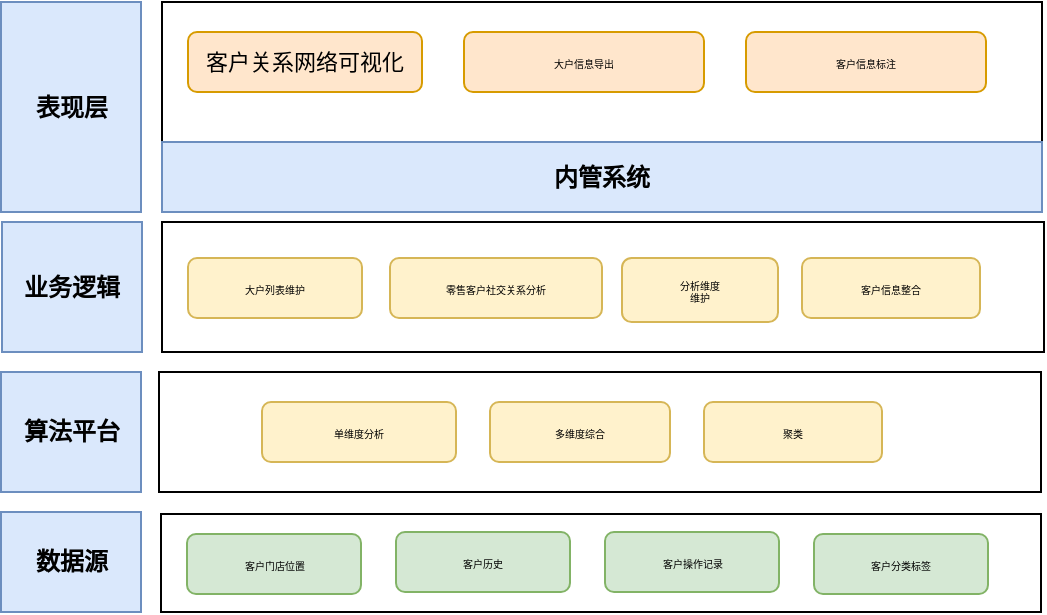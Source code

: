 <mxfile version="12.4.1" type="github" pages="1">
  <diagram id="0qXy8Reg5hbOZOl-131f" name="Page-1">
    <mxGraphModel dx="1761" dy="464" grid="1" gridSize="10" guides="1" tooltips="1" connect="1" arrows="1" fold="1" page="1" pageScale="1" pageWidth="827" pageHeight="1169" math="0" shadow="0">
      <root>
        <mxCell id="0"/>
        <mxCell id="1" parent="0"/>
        <mxCell id="oRpRngnGORwK8TL-fAgR-2" value="" style="rounded=0;whiteSpace=wrap;html=1;fontSize=9;" parent="1" vertex="1">
          <mxGeometry x="79.5" y="476" width="440" height="49" as="geometry"/>
        </mxCell>
        <mxCell id="oRpRngnGORwK8TL-fAgR-4" value="" style="rounded=0;whiteSpace=wrap;html=1;fontSize=9;" parent="1" vertex="1">
          <mxGeometry x="80" y="220" width="440" height="70" as="geometry"/>
        </mxCell>
        <mxCell id="oRpRngnGORwK8TL-fAgR-6" value="表现层" style="rounded=0;whiteSpace=wrap;html=1;fillColor=#dae8fc;strokeColor=#6c8ebf;fontStyle=1" parent="1" vertex="1">
          <mxGeometry x="-0.5" y="220" width="70" height="105" as="geometry"/>
        </mxCell>
        <mxCell id="oRpRngnGORwK8TL-fAgR-7" value="数据源" style="rounded=0;whiteSpace=wrap;html=1;fillColor=#dae8fc;strokeColor=#6c8ebf;fontStyle=1" parent="1" vertex="1">
          <mxGeometry x="-0.5" y="475" width="70" height="50" as="geometry"/>
        </mxCell>
        <mxCell id="oRpRngnGORwK8TL-fAgR-9" value="大户信息导出" style="rounded=1;whiteSpace=wrap;html=1;fillColor=#ffe6cc;strokeColor=#d79b00;fontSize=5;" parent="1" vertex="1">
          <mxGeometry x="231" y="235" width="120" height="30" as="geometry"/>
        </mxCell>
        <mxCell id="oRpRngnGORwK8TL-fAgR-10" value="&lt;span style=&quot;font-size: 11px&quot;&gt;客户关系网络可视化&lt;br&gt;&lt;/span&gt;" style="rounded=1;whiteSpace=wrap;html=1;fillColor=#ffe6cc;strokeColor=#d79b00;fontSize=5;" parent="1" vertex="1">
          <mxGeometry x="93" y="235" width="117" height="30" as="geometry"/>
        </mxCell>
        <mxCell id="oRpRngnGORwK8TL-fAgR-13" value="客户信息标注" style="rounded=1;whiteSpace=wrap;html=1;fillColor=#ffe6cc;strokeColor=#d79b00;fontSize=5;" parent="1" vertex="1">
          <mxGeometry x="372" y="235" width="120" height="30" as="geometry"/>
        </mxCell>
        <mxCell id="oRpRngnGORwK8TL-fAgR-29" value="算法平台" style="rounded=0;whiteSpace=wrap;html=1;fillColor=#dae8fc;strokeColor=#6c8ebf;fontStyle=1" parent="1" vertex="1">
          <mxGeometry x="-0.5" y="405" width="70" height="60" as="geometry"/>
        </mxCell>
        <mxCell id="oRpRngnGORwK8TL-fAgR-30" value="" style="rounded=0;whiteSpace=wrap;html=1;fontSize=9;" parent="1" vertex="1">
          <mxGeometry x="78.5" y="405" width="441" height="60" as="geometry"/>
        </mxCell>
        <mxCell id="oRpRngnGORwK8TL-fAgR-31" value="单维度分析" style="rounded=1;whiteSpace=wrap;html=1;fillColor=#fff2cc;strokeColor=#d6b656;fontSize=5;" parent="1" vertex="1">
          <mxGeometry x="130" y="420" width="97" height="30" as="geometry"/>
        </mxCell>
        <mxCell id="oRpRngnGORwK8TL-fAgR-32" value="聚类" style="rounded=1;whiteSpace=wrap;html=1;fillColor=#fff2cc;strokeColor=#d6b656;fontSize=5;" parent="1" vertex="1">
          <mxGeometry x="351" y="420" width="89" height="30" as="geometry"/>
        </mxCell>
        <mxCell id="oRpRngnGORwK8TL-fAgR-33" value="多维度综合" style="rounded=1;whiteSpace=wrap;html=1;fillColor=#fff2cc;strokeColor=#d6b656;fontSize=5;" parent="1" vertex="1">
          <mxGeometry x="244" y="420" width="90" height="30" as="geometry"/>
        </mxCell>
        <mxCell id="oRpRngnGORwK8TL-fAgR-41" value="业务逻辑" style="rounded=0;whiteSpace=wrap;html=1;fillColor=#dae8fc;strokeColor=#6c8ebf;fontStyle=1" parent="1" vertex="1">
          <mxGeometry y="330" width="70" height="65" as="geometry"/>
        </mxCell>
        <mxCell id="oRpRngnGORwK8TL-fAgR-42" value="" style="rounded=0;whiteSpace=wrap;html=1;" parent="1" vertex="1">
          <mxGeometry x="80" y="330" width="441" height="65" as="geometry"/>
        </mxCell>
        <mxCell id="oRpRngnGORwK8TL-fAgR-45" value="大户列表维护" style="rounded=1;whiteSpace=wrap;html=1;fillColor=#fff2cc;strokeColor=#d6b656;fontSize=5;" parent="1" vertex="1">
          <mxGeometry x="93" y="348" width="87" height="30" as="geometry"/>
        </mxCell>
        <mxCell id="oRpRngnGORwK8TL-fAgR-50" value="零售客户社交关系分析" style="rounded=1;whiteSpace=wrap;html=1;fillColor=#fff2cc;strokeColor=#d6b656;fontSize=5;" parent="1" vertex="1">
          <mxGeometry x="194" y="348" width="106" height="30" as="geometry"/>
        </mxCell>
        <mxCell id="oRpRngnGORwK8TL-fAgR-55" value="客户门店位置" style="rounded=1;whiteSpace=wrap;html=1;fillColor=#d5e8d4;strokeColor=#82b366;fontSize=5;" parent="1" vertex="1">
          <mxGeometry x="92.5" y="486" width="87" height="30" as="geometry"/>
        </mxCell>
        <mxCell id="oRpRngnGORwK8TL-fAgR-56" value="客户历史" style="rounded=1;whiteSpace=wrap;html=1;fillColor=#d5e8d4;strokeColor=#82b366;fontSize=5;" parent="1" vertex="1">
          <mxGeometry x="197" y="485" width="87" height="30" as="geometry"/>
        </mxCell>
        <mxCell id="oRpRngnGORwK8TL-fAgR-57" value="客户操作记录" style="rounded=1;whiteSpace=wrap;html=1;fillColor=#d5e8d4;strokeColor=#82b366;fontSize=5;" parent="1" vertex="1">
          <mxGeometry x="301.5" y="485" width="87" height="30" as="geometry"/>
        </mxCell>
        <mxCell id="oRpRngnGORwK8TL-fAgR-58" value="客户分类标签" style="rounded=1;whiteSpace=wrap;html=1;fillColor=#d5e8d4;strokeColor=#82b366;fontSize=5;" parent="1" vertex="1">
          <mxGeometry x="406" y="486" width="87" height="30" as="geometry"/>
        </mxCell>
        <mxCell id="oRpRngnGORwK8TL-fAgR-60" value="分析维度&lt;br&gt;维护" style="rounded=1;whiteSpace=wrap;html=1;fillColor=#fff2cc;strokeColor=#d6b656;fontSize=5;" parent="1" vertex="1">
          <mxGeometry x="310" y="348" width="78" height="32" as="geometry"/>
        </mxCell>
        <mxCell id="oRpRngnGORwK8TL-fAgR-61" value="客户信息整合" style="rounded=1;whiteSpace=wrap;html=1;fillColor=#fff2cc;strokeColor=#d6b656;fontSize=5;" parent="1" vertex="1">
          <mxGeometry x="400" y="348" width="89" height="30" as="geometry"/>
        </mxCell>
        <mxCell id="fEOjPpR1VwwC_F3uVTrE-1" value="内管系统" style="rounded=0;whiteSpace=wrap;html=1;fillColor=#dae8fc;strokeColor=#6c8ebf;fontStyle=1" vertex="1" parent="1">
          <mxGeometry x="80" y="290" width="440" height="35" as="geometry"/>
        </mxCell>
      </root>
    </mxGraphModel>
  </diagram>
</mxfile>
